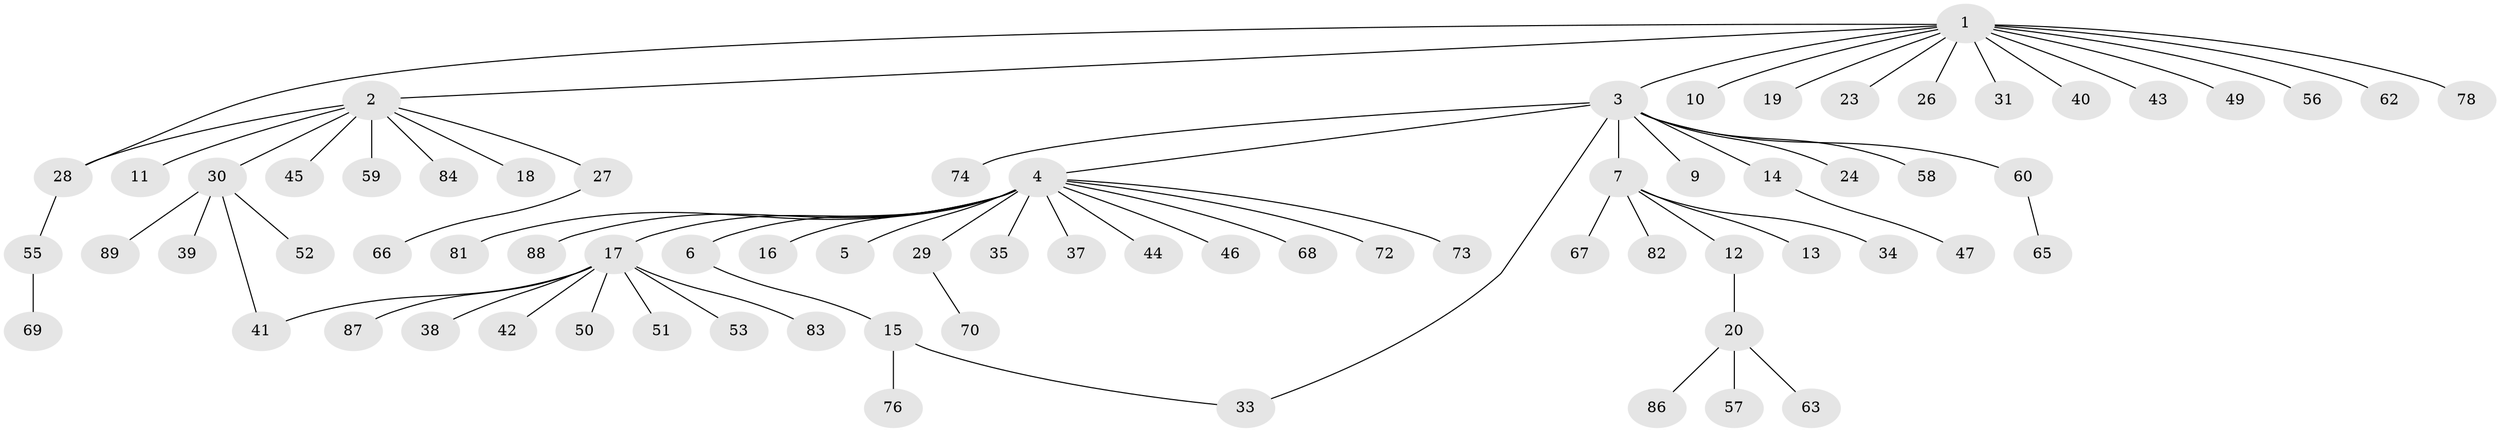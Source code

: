 // Generated by graph-tools (version 1.1) at 2025/51/02/27/25 19:51:59]
// undirected, 73 vertices, 75 edges
graph export_dot {
graph [start="1"]
  node [color=gray90,style=filled];
  1 [super="+64"];
  2 [super="+8"];
  3 [super="+77"];
  4 [super="+21"];
  5;
  6;
  7 [super="+25"];
  9;
  10;
  11;
  12;
  13;
  14;
  15 [super="+79"];
  16;
  17 [super="+22"];
  18;
  19;
  20 [super="+32"];
  23;
  24;
  26;
  27;
  28 [super="+80"];
  29 [super="+54"];
  30 [super="+36"];
  31;
  33;
  34;
  35;
  37;
  38;
  39;
  40;
  41;
  42 [super="+48"];
  43;
  44;
  45;
  46;
  47 [super="+61"];
  49;
  50;
  51;
  52;
  53;
  55;
  56 [super="+71"];
  57;
  58;
  59;
  60;
  62;
  63;
  65;
  66;
  67 [super="+75"];
  68;
  69;
  70;
  72;
  73;
  74;
  76;
  78;
  81;
  82;
  83 [super="+90"];
  84 [super="+85"];
  86;
  87;
  88;
  89;
  1 -- 2;
  1 -- 3;
  1 -- 10;
  1 -- 19;
  1 -- 23;
  1 -- 26;
  1 -- 28;
  1 -- 31;
  1 -- 40;
  1 -- 43;
  1 -- 49;
  1 -- 56;
  1 -- 62;
  1 -- 78;
  2 -- 11;
  2 -- 18;
  2 -- 28;
  2 -- 30;
  2 -- 45;
  2 -- 84;
  2 -- 27;
  2 -- 59;
  3 -- 4;
  3 -- 7;
  3 -- 9;
  3 -- 14;
  3 -- 24;
  3 -- 33;
  3 -- 58;
  3 -- 60;
  3 -- 74;
  4 -- 5;
  4 -- 6;
  4 -- 16;
  4 -- 17;
  4 -- 29;
  4 -- 35;
  4 -- 44;
  4 -- 46;
  4 -- 68;
  4 -- 72;
  4 -- 81;
  4 -- 88;
  4 -- 73;
  4 -- 37;
  6 -- 15;
  7 -- 12;
  7 -- 13;
  7 -- 34;
  7 -- 67;
  7 -- 82;
  12 -- 20;
  14 -- 47;
  15 -- 33;
  15 -- 76;
  17 -- 41;
  17 -- 42;
  17 -- 50;
  17 -- 51;
  17 -- 53;
  17 -- 83;
  17 -- 87;
  17 -- 38;
  20 -- 57;
  20 -- 63;
  20 -- 86;
  27 -- 66;
  28 -- 55;
  29 -- 70;
  30 -- 52;
  30 -- 39;
  30 -- 89;
  30 -- 41;
  55 -- 69;
  60 -- 65;
}
